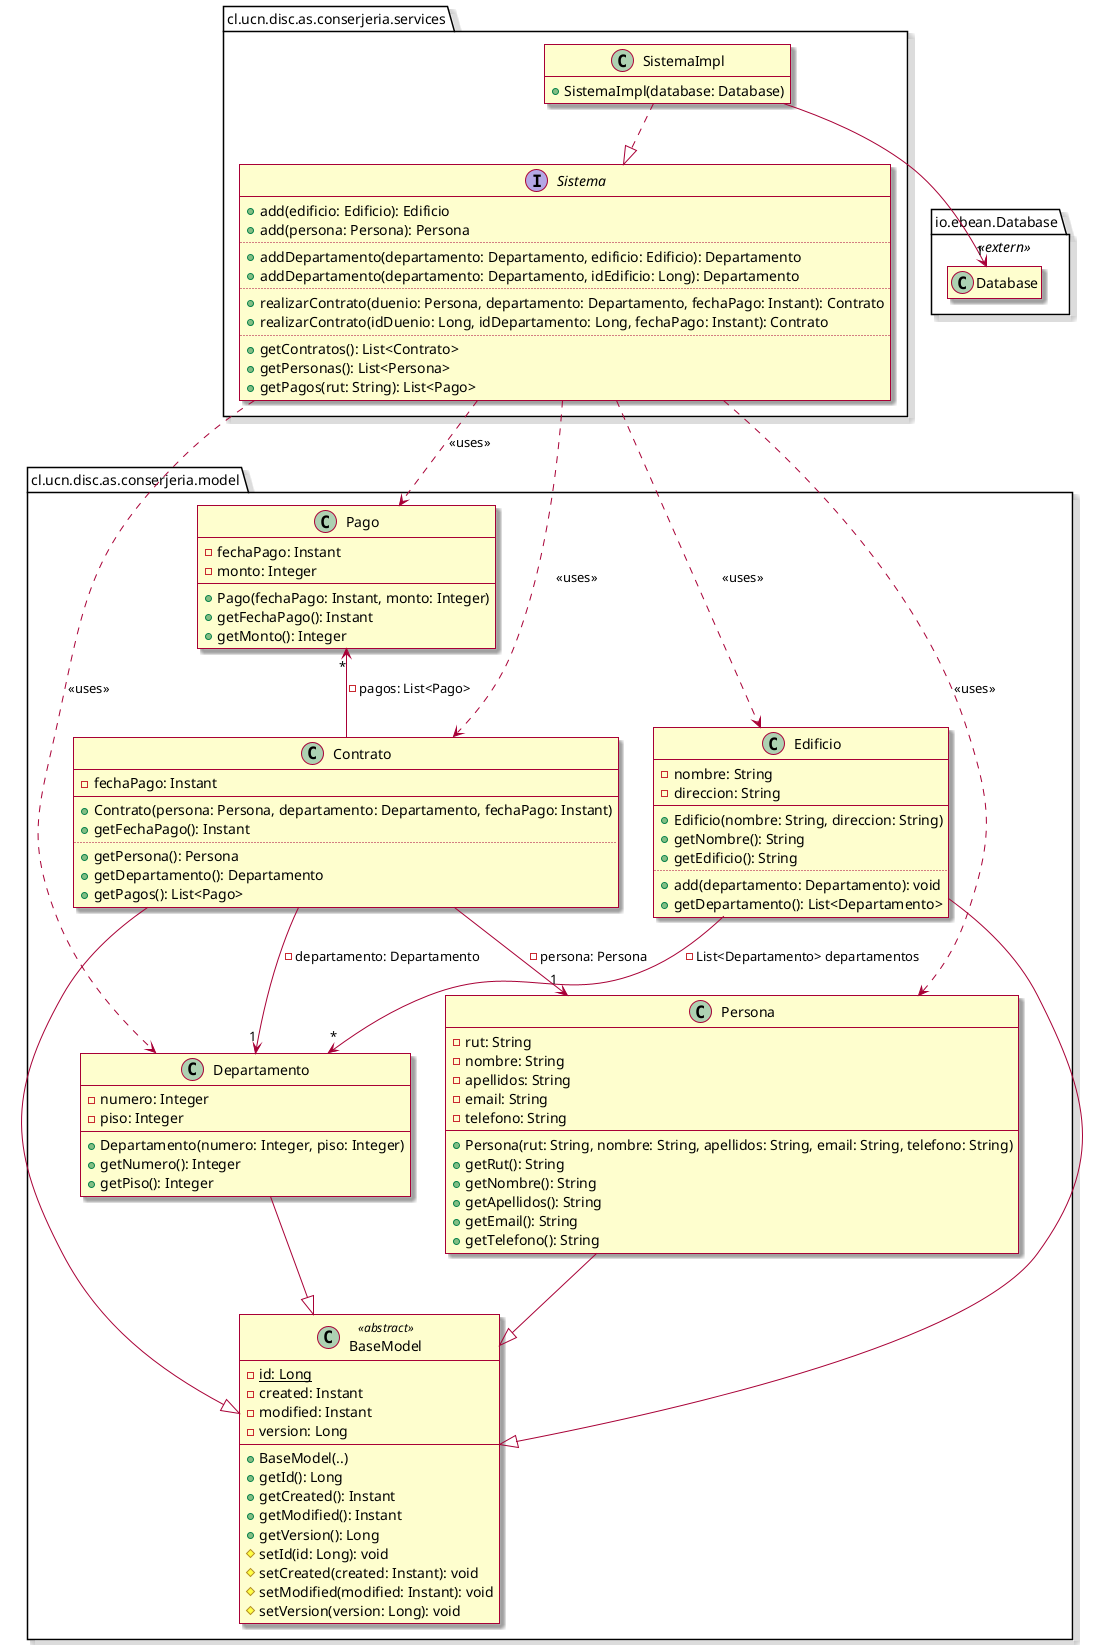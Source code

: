 @startuml
' left to right direction
skin rose
set separator none
hide empty members

package io.ebean.Database <<extern>> {
    class Database {
    }
}

package cl.ucn.disc.as.conserjeria.model {

    class BaseModel <<abstract>> {
        - {static} id: Long
        - created: Instant
        - modified: Instant
        - version: Long
        + BaseModel(..)
        + getId(): Long
        + getCreated(): Instant
        + getModified(): Instant
        + getVersion(): Long
        # setId(id: Long): void
        # setCreated(created: Instant): void
        # setModified(modified: Instant): void
        # setVersion(version: Long): void
    }

    class Departamento {
        - numero: Integer
        - piso: Integer
        + Departamento(numero: Integer, piso: Integer)
        + getNumero(): Integer
        + getPiso(): Integer
    }
    Departamento --|> BaseModel

    class Edificio {
        - nombre: String
        - direccion: String
        --
        + Edificio(nombre: String, direccion: String)
        + getNombre(): String
        + getEdificio(): String
        ..
        + add(departamento: Departamento): void
        + getDepartamento(): List<Departamento>
    }
    Edificio --|> BaseModel
    Edificio --> "*" Departamento: - List<Departamento> departamentos

    class Persona {
        - rut: String
        - nombre: String
        - apellidos: String
        - email: String
        - telefono: String
        + Persona(rut: String, nombre: String, apellidos: String, email: String, telefono: String)
        + getRut(): String
        + getNombre(): String
        + getApellidos(): String
        + getEmail(): String
        + getTelefono(): String
    }
    Persona --|> BaseModel

    class Contrato {
        - fechaPago: Instant
        --
        + Contrato(persona: Persona, departamento: Departamento, fechaPago: Instant)
        + getFechaPago(): Instant
        ..
        + getPersona(): Persona
        + getDepartamento(): Departamento
        + getPagos(): List<Pago>
    }
    Contrato --|> BaseModel
    Contrato --> "1" Persona: - persona: Persona
    Contrato --> "1" Departamento: - departamento: Departamento

    class Pago {
        - fechaPago: Instant
        - monto: Integer
        + Pago(fechaPago: Instant, monto: Integer)
        + getFechaPago(): Instant
        + getMonto(): Integer
    }
    Pago "*" <-- Contrato: - pagos: List<Pago>

}

package cl.ucn.disc.as.conserjeria.services {

    interface Sistema {
        + add(edificio: Edificio): Edificio
        + add(persona: Persona): Persona
        ..
        + addDepartamento(departamento: Departamento, edificio: Edificio): Departamento
        + addDepartamento(departamento: Departamento, idEdificio: Long): Departamento
        ..
        + realizarContrato(duenio: Persona, departamento: Departamento, fechaPago: Instant): Contrato
        + realizarContrato(idDuenio: Long, idDepartamento: Long, fechaPago: Instant): Contrato
        ..
        + getContratos(): List<Contrato>
        + getPersonas(): List<Persona>
        + getPagos(rut: String): List<Pago>
    }
    Sistema ..> Edificio: <<uses>>
    Sistema ..> Departamento: <<uses>>
    Sistema ..> Contrato: <<uses>>
    Sistema ..> Persona: <<uses>>
    Sistema ..> Pago: <<uses>>

    class SistemaImpl {
        + SistemaImpl(database: Database)
    }
    SistemaImpl ..|> Sistema
    SistemaImpl --> "1" Database

}

@enduml